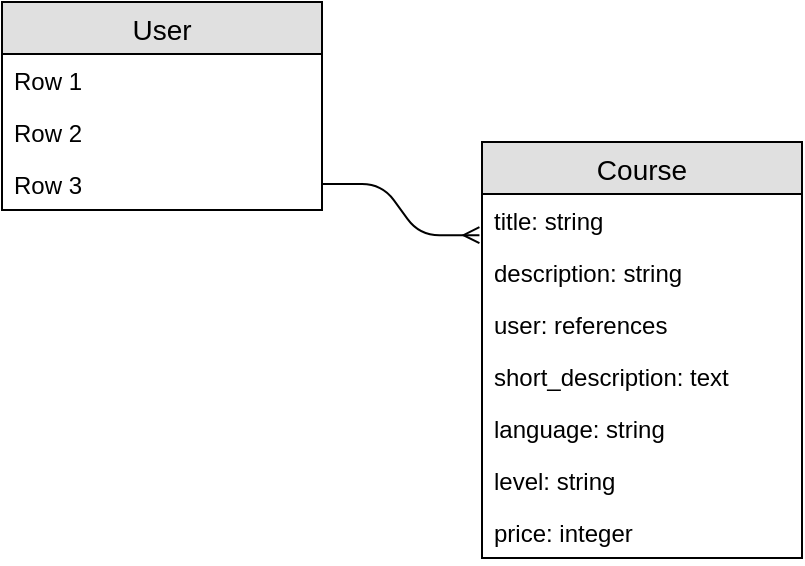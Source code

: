 <mxfile version="13.7.9" type="github">
  <diagram id="04gA2rEl-hQHRDKK0a48" name="Page-1">
    <mxGraphModel dx="1038" dy="548" grid="1" gridSize="10" guides="1" tooltips="1" connect="1" arrows="1" fold="1" page="1" pageScale="1" pageWidth="850" pageHeight="1100" math="0" shadow="0">
      <root>
        <mxCell id="0" />
        <mxCell id="1" parent="0" />
        <mxCell id="WzBwottMZ1Qa9ndmaQrY-10" value="" style="edgeStyle=entityRelationEdgeStyle;fontSize=12;html=1;endArrow=ERmany;entryX=-0.008;entryY=0.792;entryDx=0;entryDy=0;entryPerimeter=0;exitX=1;exitY=0.5;exitDx=0;exitDy=0;" parent="1" source="WzBwottMZ1Qa9ndmaQrY-4" target="koaIrDql8gB1S9WYzVsE-2" edge="1">
          <mxGeometry width="100" height="100" relative="1" as="geometry">
            <mxPoint x="360" y="400" as="sourcePoint" />
            <mxPoint x="460" y="300" as="targetPoint" />
          </mxGeometry>
        </mxCell>
        <mxCell id="WzBwottMZ1Qa9ndmaQrY-1" value="User" style="swimlane;fontStyle=0;childLayout=stackLayout;horizontal=1;startSize=26;fillColor=#e0e0e0;horizontalStack=0;resizeParent=1;resizeParentMax=0;resizeLast=0;collapsible=1;marginBottom=0;swimlaneFillColor=#ffffff;align=center;fontSize=14;" parent="1" vertex="1">
          <mxGeometry x="110" y="170" width="160" height="104" as="geometry" />
        </mxCell>
        <mxCell id="WzBwottMZ1Qa9ndmaQrY-2" value="Row 1" style="text;strokeColor=none;fillColor=none;spacingLeft=4;spacingRight=4;overflow=hidden;rotatable=0;points=[[0,0.5],[1,0.5]];portConstraint=eastwest;fontSize=12;" parent="WzBwottMZ1Qa9ndmaQrY-1" vertex="1">
          <mxGeometry y="26" width="160" height="26" as="geometry" />
        </mxCell>
        <mxCell id="WzBwottMZ1Qa9ndmaQrY-3" value="Row 2" style="text;strokeColor=none;fillColor=none;spacingLeft=4;spacingRight=4;overflow=hidden;rotatable=0;points=[[0,0.5],[1,0.5]];portConstraint=eastwest;fontSize=12;" parent="WzBwottMZ1Qa9ndmaQrY-1" vertex="1">
          <mxGeometry y="52" width="160" height="26" as="geometry" />
        </mxCell>
        <mxCell id="WzBwottMZ1Qa9ndmaQrY-4" value="Row 3" style="text;strokeColor=none;fillColor=none;spacingLeft=4;spacingRight=4;overflow=hidden;rotatable=0;points=[[0,0.5],[1,0.5]];portConstraint=eastwest;fontSize=12;" parent="WzBwottMZ1Qa9ndmaQrY-1" vertex="1">
          <mxGeometry y="78" width="160" height="26" as="geometry" />
        </mxCell>
        <mxCell id="koaIrDql8gB1S9WYzVsE-1" value="Course" style="swimlane;fontStyle=0;childLayout=stackLayout;horizontal=1;startSize=26;fillColor=#e0e0e0;horizontalStack=0;resizeParent=1;resizeParentMax=0;resizeLast=0;collapsible=1;marginBottom=0;swimlaneFillColor=#ffffff;align=center;fontSize=14;" parent="1" vertex="1">
          <mxGeometry x="350" y="240" width="160" height="208" as="geometry">
            <mxRectangle x="350" y="240" width="80" height="26" as="alternateBounds" />
          </mxGeometry>
        </mxCell>
        <mxCell id="koaIrDql8gB1S9WYzVsE-2" value="title: string" style="text;strokeColor=none;fillColor=none;spacingLeft=4;spacingRight=4;overflow=hidden;rotatable=0;points=[[0,0.5],[1,0.5]];portConstraint=eastwest;fontSize=12;" parent="koaIrDql8gB1S9WYzVsE-1" vertex="1">
          <mxGeometry y="26" width="160" height="26" as="geometry" />
        </mxCell>
        <mxCell id="koaIrDql8gB1S9WYzVsE-3" value="description: string" style="text;strokeColor=none;fillColor=none;spacingLeft=4;spacingRight=4;overflow=hidden;rotatable=0;points=[[0,0.5],[1,0.5]];portConstraint=eastwest;fontSize=12;" parent="koaIrDql8gB1S9WYzVsE-1" vertex="1">
          <mxGeometry y="52" width="160" height="26" as="geometry" />
        </mxCell>
        <mxCell id="75IMX-WsKCcc0oiy8jMt-52" value="user: references" style="text;strokeColor=none;fillColor=none;spacingLeft=4;spacingRight=4;overflow=hidden;rotatable=0;points=[[0,0.5],[1,0.5]];portConstraint=eastwest;fontSize=12;" vertex="1" parent="koaIrDql8gB1S9WYzVsE-1">
          <mxGeometry y="78" width="160" height="26" as="geometry" />
        </mxCell>
        <mxCell id="75IMX-WsKCcc0oiy8jMt-53" value="short_description: text" style="text;strokeColor=none;fillColor=none;spacingLeft=4;spacingRight=4;overflow=hidden;rotatable=0;points=[[0,0.5],[1,0.5]];portConstraint=eastwest;fontSize=12;" vertex="1" parent="koaIrDql8gB1S9WYzVsE-1">
          <mxGeometry y="104" width="160" height="26" as="geometry" />
        </mxCell>
        <mxCell id="75IMX-WsKCcc0oiy8jMt-54" value="language: string" style="text;strokeColor=none;fillColor=none;spacingLeft=4;spacingRight=4;overflow=hidden;rotatable=0;points=[[0,0.5],[1,0.5]];portConstraint=eastwest;fontSize=12;" vertex="1" parent="koaIrDql8gB1S9WYzVsE-1">
          <mxGeometry y="130" width="160" height="26" as="geometry" />
        </mxCell>
        <mxCell id="75IMX-WsKCcc0oiy8jMt-56" value="level: string" style="text;strokeColor=none;fillColor=none;spacingLeft=4;spacingRight=4;overflow=hidden;rotatable=0;points=[[0,0.5],[1,0.5]];portConstraint=eastwest;fontSize=12;" vertex="1" parent="koaIrDql8gB1S9WYzVsE-1">
          <mxGeometry y="156" width="160" height="26" as="geometry" />
        </mxCell>
        <mxCell id="75IMX-WsKCcc0oiy8jMt-55" value="price: integer" style="text;strokeColor=none;fillColor=none;spacingLeft=4;spacingRight=4;overflow=hidden;rotatable=0;points=[[0,0.5],[1,0.5]];portConstraint=eastwest;fontSize=12;" vertex="1" parent="koaIrDql8gB1S9WYzVsE-1">
          <mxGeometry y="182" width="160" height="26" as="geometry" />
        </mxCell>
      </root>
    </mxGraphModel>
  </diagram>
</mxfile>
